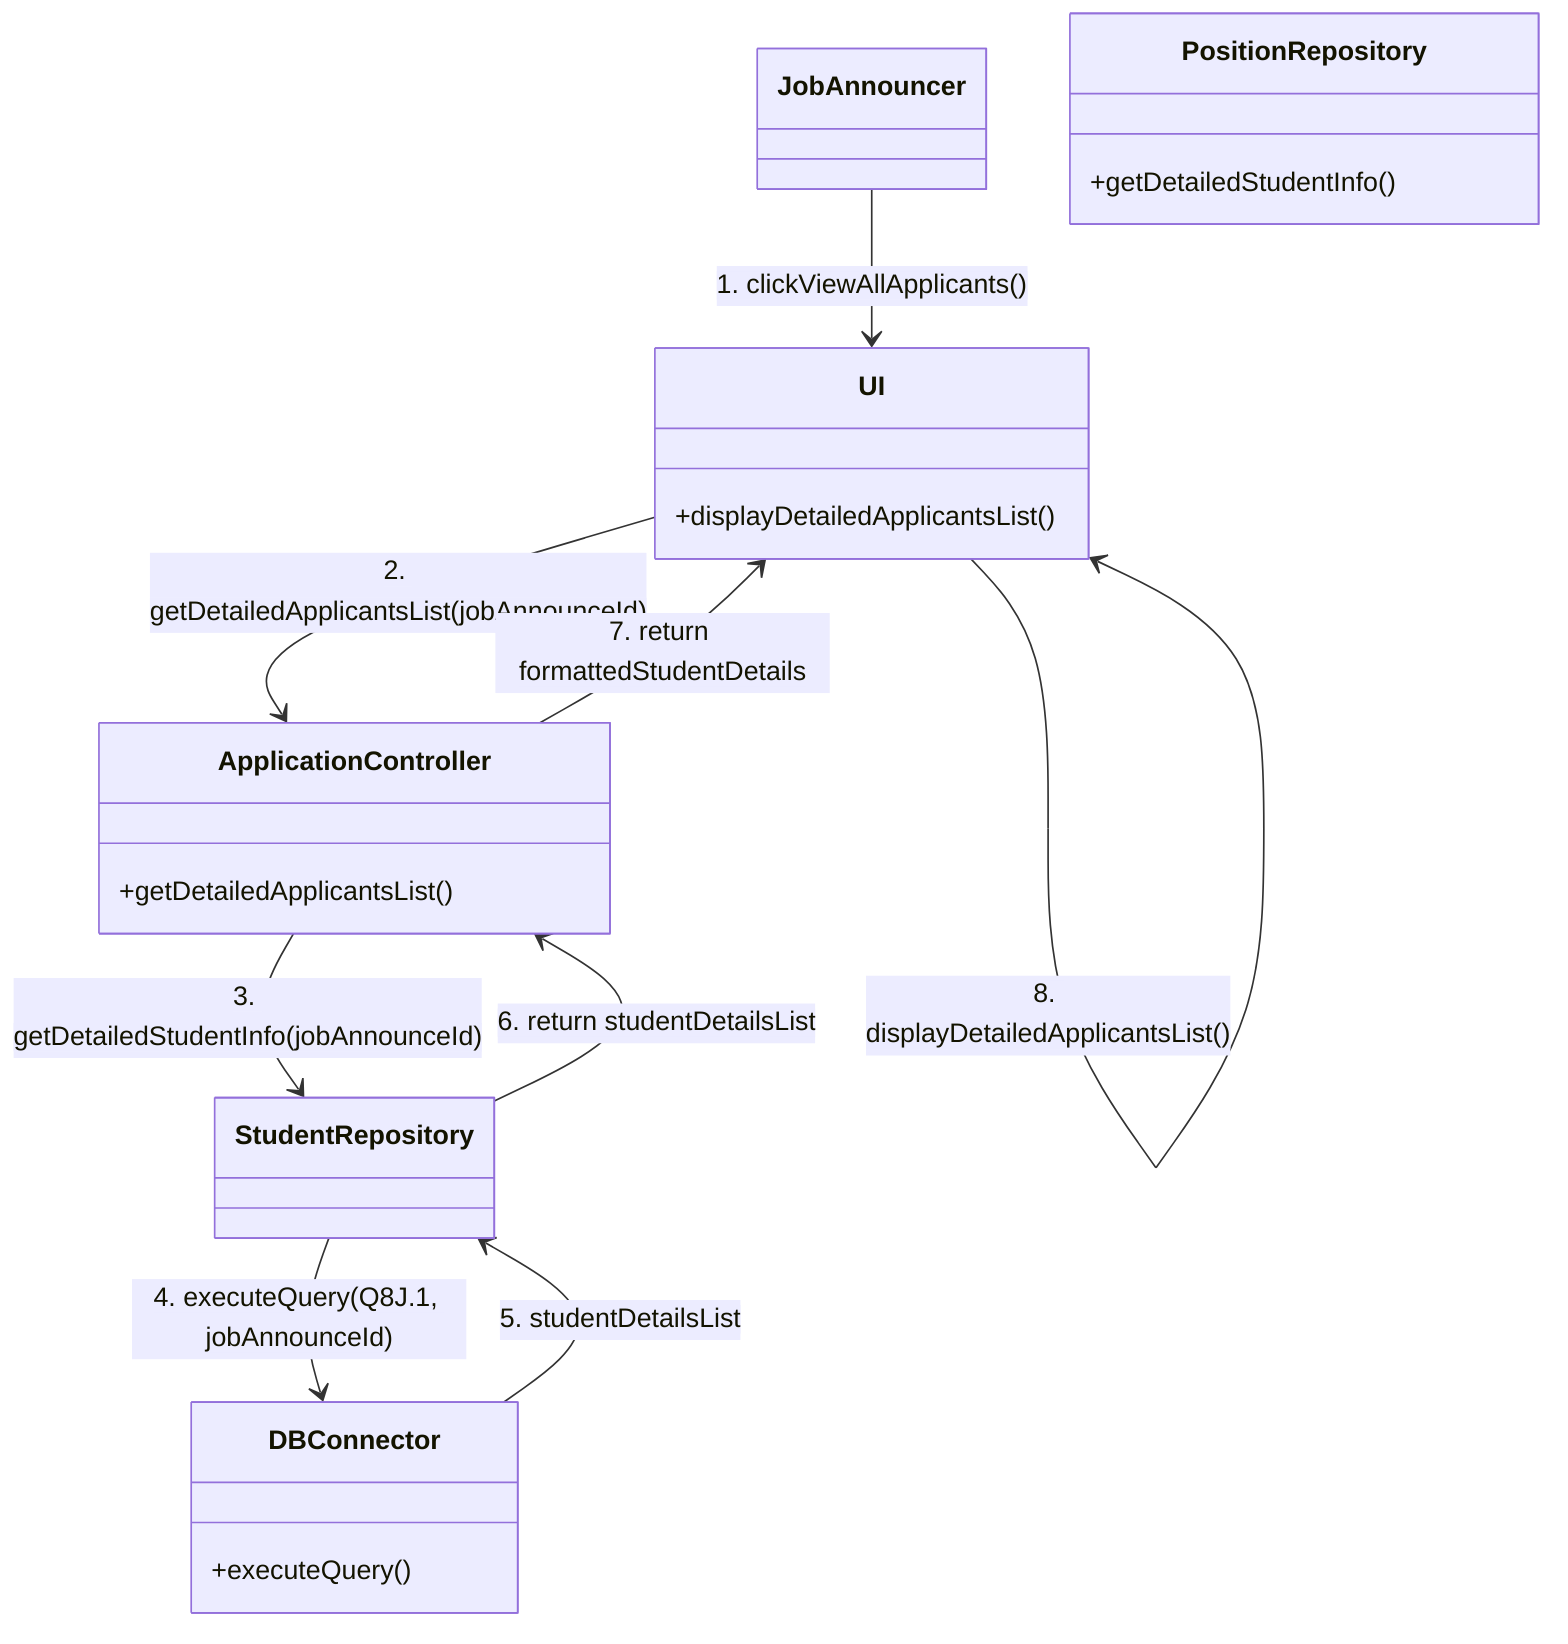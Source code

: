 classDiagram
JobAnnouncer --> UI: 1. clickViewAllApplicants()
UI --> ApplicationController: 2. getDetailedApplicantsList(jobAnnounceId)
ApplicationController --> StudentRepository: 3. getDetailedStudentInfo(jobAnnounceId)
StudentRepository --> DBConnector: 4. executeQuery(Q8J.1, jobAnnounceId)
DBConnector --> StudentRepository: 5. studentDetailsList
StudentRepository --> ApplicationController: 6. return studentDetailsList
ApplicationController --> UI: 7. return formattedStudentDetails
UI --> UI: 8. displayDetailedApplicantsList()

    class JobAnnouncer {

    }

    class UI{
        +displayDetailedApplicantsList()   
    }

    class ApplicationController {
        +getDetailedApplicantsList()
    }

    class StudentRepository {  

    }

    class PositionRepository {
        +getDetailedStudentInfo()
    }

    class DBConnector {
        +executeQuery()
    }